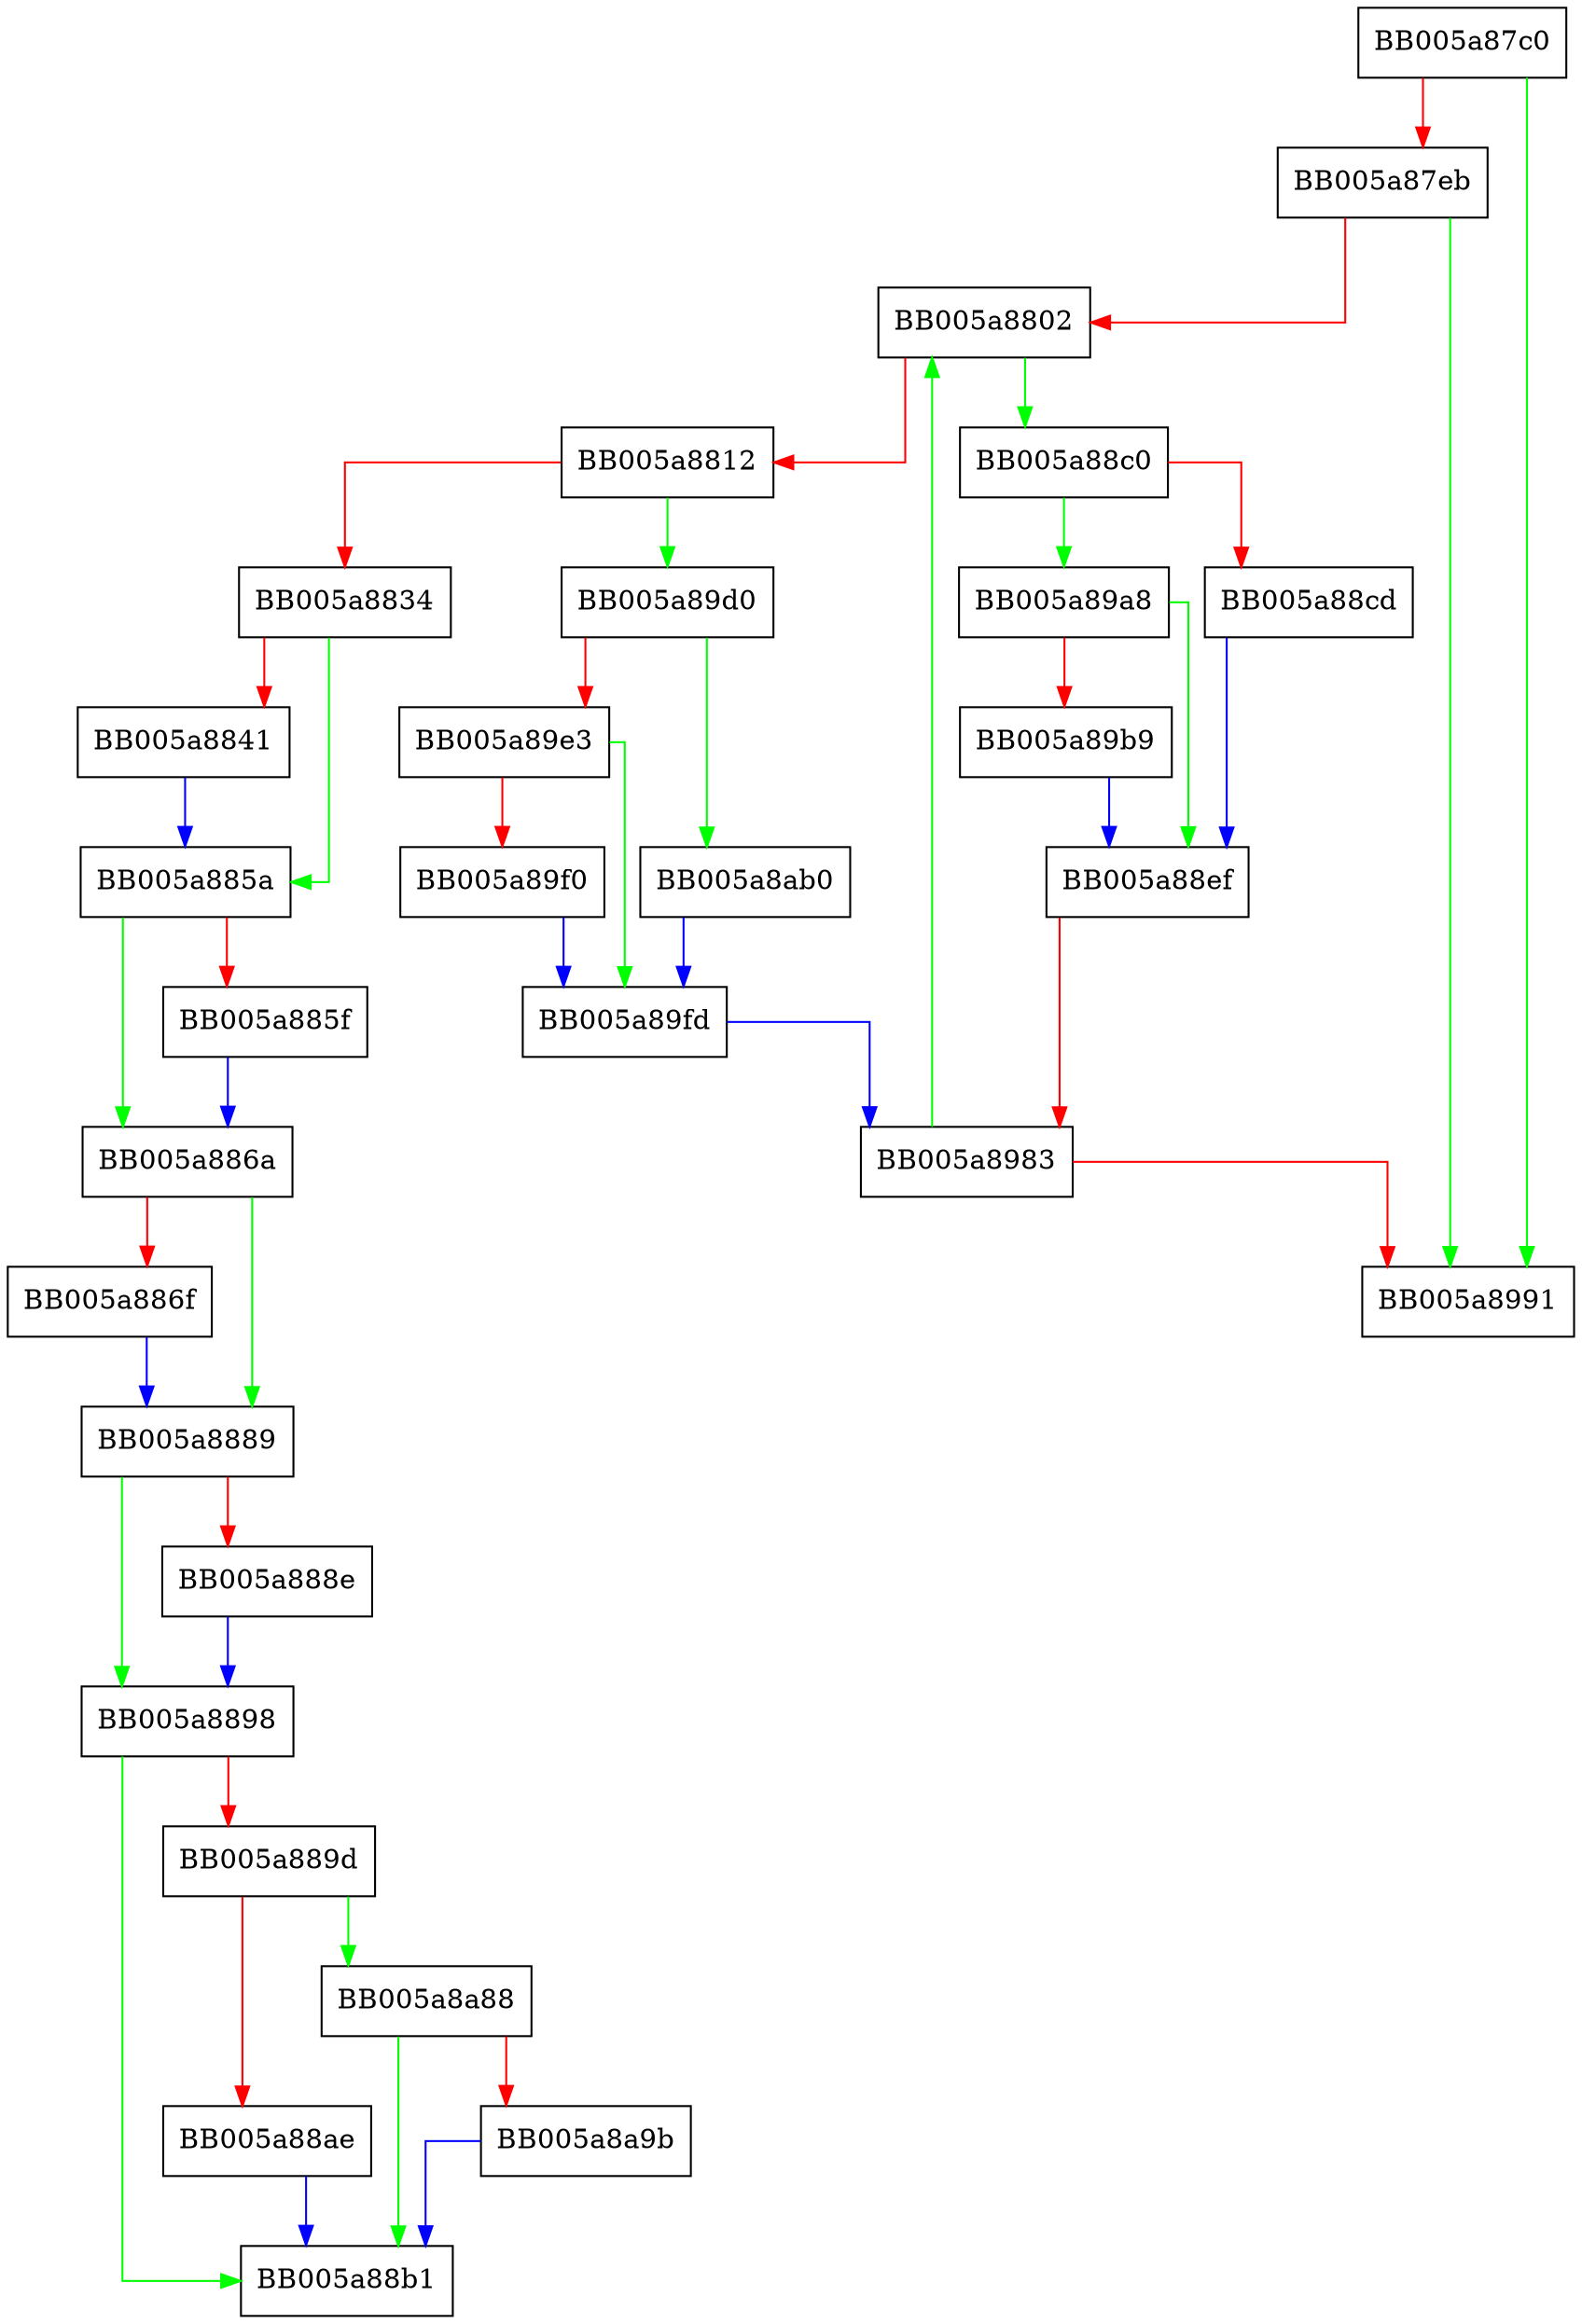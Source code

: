 digraph ERR_peek_last_error_all {
  node [shape="box"];
  graph [splines=ortho];
  BB005a87c0 -> BB005a8991 [color="green"];
  BB005a87c0 -> BB005a87eb [color="red"];
  BB005a87eb -> BB005a8991 [color="green"];
  BB005a87eb -> BB005a8802 [color="red"];
  BB005a8802 -> BB005a88c0 [color="green"];
  BB005a8802 -> BB005a8812 [color="red"];
  BB005a8812 -> BB005a89d0 [color="green"];
  BB005a8812 -> BB005a8834 [color="red"];
  BB005a8834 -> BB005a885a [color="green"];
  BB005a8834 -> BB005a8841 [color="red"];
  BB005a8841 -> BB005a885a [color="blue"];
  BB005a885a -> BB005a886a [color="green"];
  BB005a885a -> BB005a885f [color="red"];
  BB005a885f -> BB005a886a [color="blue"];
  BB005a886a -> BB005a8889 [color="green"];
  BB005a886a -> BB005a886f [color="red"];
  BB005a886f -> BB005a8889 [color="blue"];
  BB005a8889 -> BB005a8898 [color="green"];
  BB005a8889 -> BB005a888e [color="red"];
  BB005a888e -> BB005a8898 [color="blue"];
  BB005a8898 -> BB005a88b1 [color="green"];
  BB005a8898 -> BB005a889d [color="red"];
  BB005a889d -> BB005a8a88 [color="green"];
  BB005a889d -> BB005a88ae [color="red"];
  BB005a88ae -> BB005a88b1 [color="blue"];
  BB005a88c0 -> BB005a89a8 [color="green"];
  BB005a88c0 -> BB005a88cd [color="red"];
  BB005a88cd -> BB005a88ef [color="blue"];
  BB005a88ef -> BB005a8983 [color="red"];
  BB005a8983 -> BB005a8802 [color="green"];
  BB005a8983 -> BB005a8991 [color="red"];
  BB005a89a8 -> BB005a88ef [color="green"];
  BB005a89a8 -> BB005a89b9 [color="red"];
  BB005a89b9 -> BB005a88ef [color="blue"];
  BB005a89d0 -> BB005a8ab0 [color="green"];
  BB005a89d0 -> BB005a89e3 [color="red"];
  BB005a89e3 -> BB005a89fd [color="green"];
  BB005a89e3 -> BB005a89f0 [color="red"];
  BB005a89f0 -> BB005a89fd [color="blue"];
  BB005a89fd -> BB005a8983 [color="blue"];
  BB005a8a88 -> BB005a88b1 [color="green"];
  BB005a8a88 -> BB005a8a9b [color="red"];
  BB005a8a9b -> BB005a88b1 [color="blue"];
  BB005a8ab0 -> BB005a89fd [color="blue"];
}